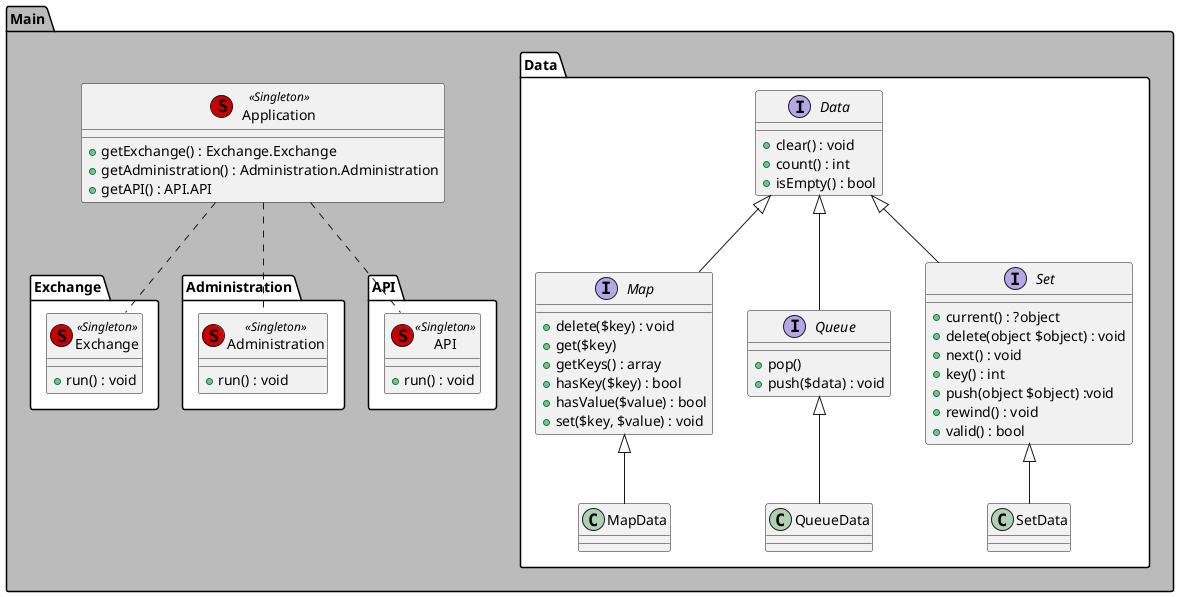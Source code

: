 @startuml

namespace Main #BBB {
    class Application << (S,#CC0000) Singleton >> {
        +getExchange() : Exchange.Exchange
        +getAdministration() : Administration.Administration
        +getAPI() : API.API
    }
    /' ------------------------------------------- '/
    /' ------------------ Data ------------------- '/
    /' ------------------------------------------- '/
    namespace Data #FFF {
        interface Data {
            +clear() : void
            +count() : int
            +isEmpty() : bool
        }

        interface Map {
            +delete($key) : void
            +get($key)
            +getKeys() : array
            +hasKey($key) : bool
            +hasValue($value) : bool
            +set($key, $value) : void
        }

        interface Queue {
            +pop()
            +push($data) : void
        }

        interface Set {
            +current() : ?object
            +delete(object $object) : void
            +next() : void
            +key() : int
            +push(object $object) :void
            +rewind() : void
            +valid() : bool
        }

        class MapData {

        }

        class QueueData {

        }

        class SetData {

        }

        Data    <|-- Map
        Data    <|-- Queue
        Data    <|-- Set
        Map     <|-- MapData
        Queue   <|-- QueueData
        Set     <|-- SetData
    }
    /' ------------------------------------------- '/
    /' ---------------- Exchange ----------------- '/
    /' ------------------------------------------- '/
    namespace Exchange #FFF {
        class Exchange << (S,#CC0000) Singleton >> {
            +run() : void
        }
    }
    /' ------------------------------------------- '/
    /' -------------- Administration ------------- '/
    /' ------------------------------------------- '/
    namespace Administration #FFF {
        class Administration << (S,#CC0000) Singleton >> {
            +run() : void
        }
    }
    /' ------------------------------------------- '/
    /' ------------------- API ------------------- '/
    /' ------------------------------------------- '/
    namespace API #FFF {
        class API << (S,#CC0000) Singleton >> {
            +run() : void
        }
    }
    /' ------------------------------------------- '/
    /' ---------------- Relations ---------------- '/
    /' ------------------------------------------- '/
    Application .. Main.Exchange.Exchange
    Application .. Main.Administration.Administration
    Application .. Main.API.API
}

@enduml